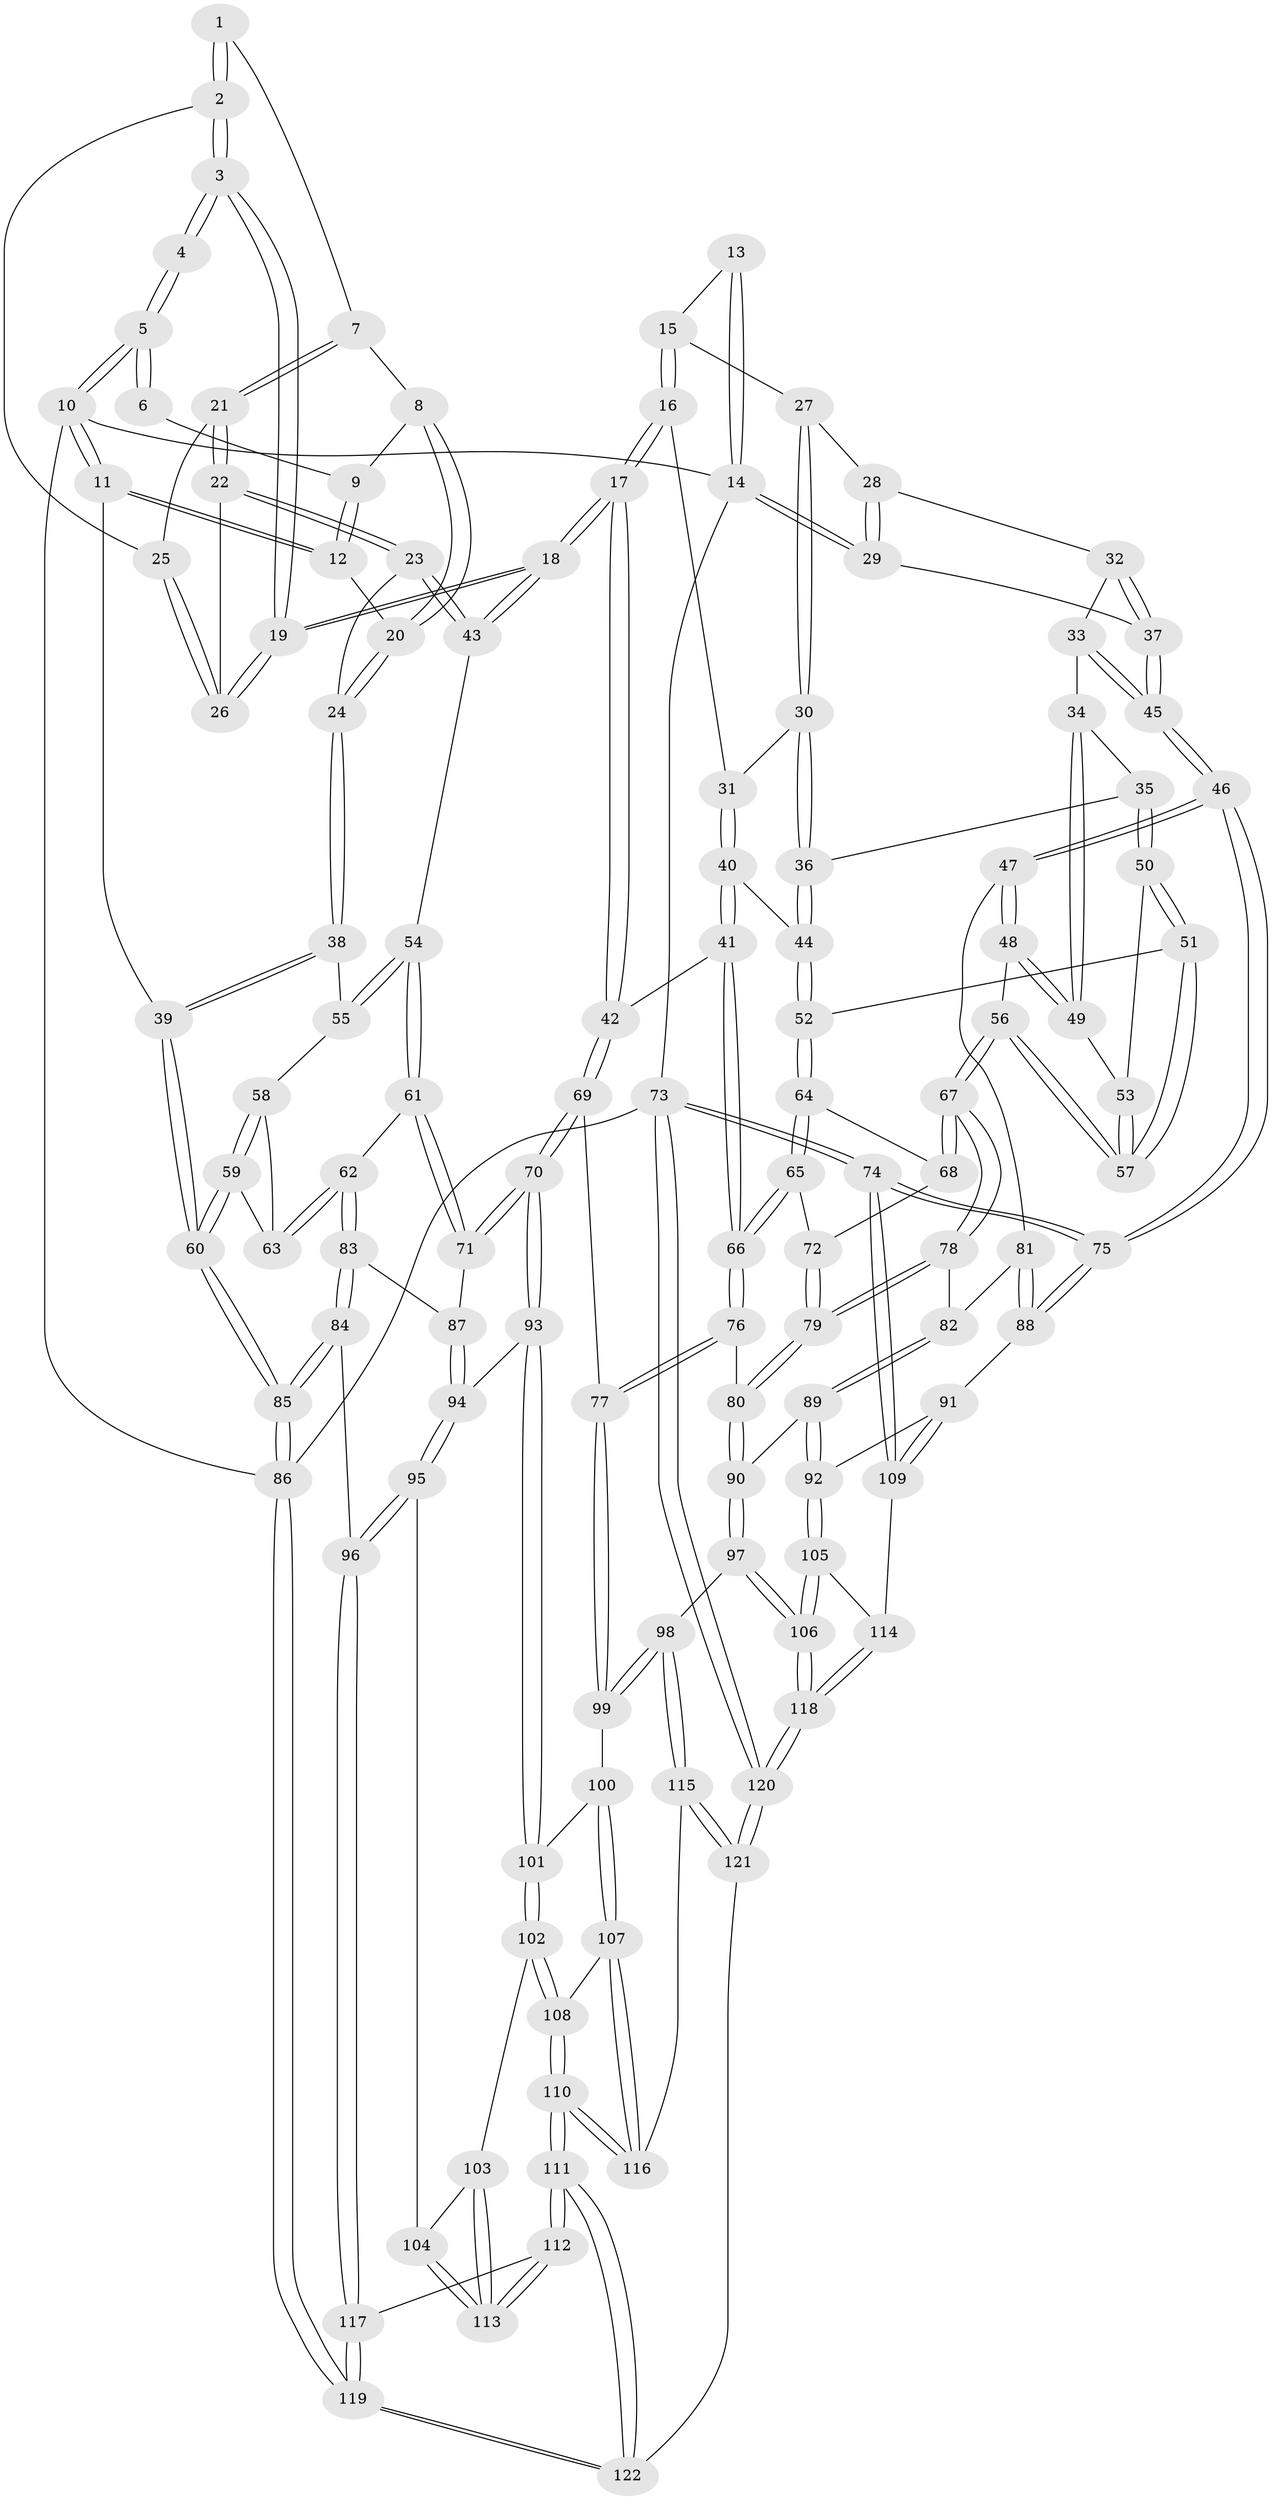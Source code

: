 // coarse degree distribution, {3: 0.19672131147540983, 4: 0.29508196721311475, 7: 0.03278688524590164, 8: 0.01639344262295082, 5: 0.32786885245901637, 6: 0.09836065573770492, 2: 0.03278688524590164}
// Generated by graph-tools (version 1.1) at 2025/21/03/04/25 18:21:04]
// undirected, 122 vertices, 302 edges
graph export_dot {
graph [start="1"]
  node [color=gray90,style=filled];
  1 [pos="+0.17218729180460557+0.07974516201388103"];
  2 [pos="+0.38326199404639166+0"];
  3 [pos="+0.39865137384123245+0"];
  4 [pos="+0.4512324886835393+0"];
  5 [pos="+0+0"];
  6 [pos="+0.11612897742970278+0.024415039260473455"];
  7 [pos="+0.18061792931550852+0.10937893336395521"];
  8 [pos="+0.16129872973453185+0.1234427587336095"];
  9 [pos="+0.11197182852816799+0.1194367350362653"];
  10 [pos="+0+0"];
  11 [pos="+0+0"];
  12 [pos="+0.08562821614950052+0.19033200157107977"];
  13 [pos="+0.6237222118341053+0"];
  14 [pos="+1+0"];
  15 [pos="+0.682182788344377+0"];
  16 [pos="+0.6473921725961594+0.1518244300154604"];
  17 [pos="+0.4582676607830406+0.30796546604173775"];
  18 [pos="+0.4581746336134274+0.30790136196521994"];
  19 [pos="+0.4056349939914614+0.20311411400677645"];
  20 [pos="+0.0917149445506163+0.19563016924629584"];
  21 [pos="+0.21503642203942494+0.1433681694395312"];
  22 [pos="+0.2124732671675278+0.21915596573246285"];
  23 [pos="+0.21076544287942858+0.2211901303882825"];
  24 [pos="+0.13258130688633332+0.2578159206221734"];
  25 [pos="+0.24924345458044564+0.1230319536019821"];
  26 [pos="+0.3207700475330299+0.20376946032813317"];
  27 [pos="+0.8236326480804791+0.08760956787076704"];
  28 [pos="+0.8325576527062327+0.09129086252182375"];
  29 [pos="+1+0"];
  30 [pos="+0.7789274527595318+0.24504426983960637"];
  31 [pos="+0.6850200702854111+0.20885710295136134"];
  32 [pos="+0.898029761356642+0.15642944274372045"];
  33 [pos="+0.8972857641379188+0.2449975630764653"];
  34 [pos="+0.8967995308097801+0.2456116286247619"];
  35 [pos="+0.8227151384668996+0.27766593274545537"];
  36 [pos="+0.8003761451688385+0.2714573414732274"];
  37 [pos="+1+0.041004563763819085"];
  38 [pos="+0.13046109248797993+0.26483072406603936"];
  39 [pos="+0+0.3042638371015313"];
  40 [pos="+0.6819726304346518+0.35683551292191834"];
  41 [pos="+0.588314889840686+0.3942963196476162"];
  42 [pos="+0.48836771404367596+0.3685109165210405"];
  43 [pos="+0.3038954596172364+0.34509698156099766"];
  44 [pos="+0.695688901974309+0.35895456037364465"];
  45 [pos="+1+0.3192778447754376"];
  46 [pos="+1+0.4226229427932891"];
  47 [pos="+1+0.44894809954028564"];
  48 [pos="+0.998496908607849+0.43020243932828933"];
  49 [pos="+0.9173271346160676+0.33625547122416444"];
  50 [pos="+0.8299613633960496+0.3518131101828156"];
  51 [pos="+0.8181556151374786+0.38442830784719434"];
  52 [pos="+0.7688285148227229+0.4108087398766324"];
  53 [pos="+0.8765449749557329+0.3504528187672712"];
  54 [pos="+0.23932716054688036+0.39417905588684615"];
  55 [pos="+0.13213820259169945+0.3245141515087477"];
  56 [pos="+0.89652471809456+0.4286459517252829"];
  57 [pos="+0.8940465601169608+0.42687883861995196"];
  58 [pos="+0.12866408677429678+0.3280640898402385"];
  59 [pos="+0+0.367985993445155"];
  60 [pos="+0+0.3552676890062608"];
  61 [pos="+0.23416985246410715+0.5012781921071102"];
  62 [pos="+0.10482344809382856+0.5121386076806487"];
  63 [pos="+0.07541969759482132+0.44630434922516327"];
  64 [pos="+0.7708499091133129+0.441906712189275"];
  65 [pos="+0.6419194811326243+0.48033832904795964"];
  66 [pos="+0.6349059149376727+0.4782616252885692"];
  67 [pos="+0.8106989407986421+0.5140859449666048"];
  68 [pos="+0.7715301727750203+0.4444411042125907"];
  69 [pos="+0.4095022407253702+0.5800965708568403"];
  70 [pos="+0.35432877916585626+0.6134399322248094"];
  71 [pos="+0.3199091203717616+0.5842707723380075"];
  72 [pos="+0.695919884697308+0.5078783253525371"];
  73 [pos="+1+1"];
  74 [pos="+1+1"];
  75 [pos="+1+0.7556855308809819"];
  76 [pos="+0.6043334339050663+0.6384296023722758"];
  77 [pos="+0.5964694779915088+0.6432948964932269"];
  78 [pos="+0.8148919570164854+0.5814367922302841"];
  79 [pos="+0.7677716731935951+0.5991262962779866"];
  80 [pos="+0.7360833970312183+0.625737354615704"];
  81 [pos="+0.9085957716598483+0.5790619447772031"];
  82 [pos="+0.8275355781713055+0.5860681037118498"];
  83 [pos="+0.033109755493713755+0.6174077015459085"];
  84 [pos="+0+0.702171599155782"];
  85 [pos="+0+0.7075161958224017"];
  86 [pos="+0+1"];
  87 [pos="+0.045672212889917345+0.6200946113428294"];
  88 [pos="+1+0.7279894154588759"];
  89 [pos="+0.8724620459283022+0.7485919167652483"];
  90 [pos="+0.761353789031482+0.7621788043474415"];
  91 [pos="+0.9250223749756215+0.7640155459663932"];
  92 [pos="+0.9088584545065511+0.7690225112301862"];
  93 [pos="+0.3492526090370638+0.6288126514756451"];
  94 [pos="+0.2475430221319031+0.6812716262233361"];
  95 [pos="+0.16311026991574984+0.7836909484370355"];
  96 [pos="+0.08947430176388584+0.8046942103580884"];
  97 [pos="+0.6941031925117351+0.854336579983948"];
  98 [pos="+0.6499059208303043+0.8497191804219545"];
  99 [pos="+0.600106946785906+0.7631075173915319"];
  100 [pos="+0.46685846724123775+0.7788203604239771"];
  101 [pos="+0.3599002594963108+0.6729833602670191"];
  102 [pos="+0.3387301078088337+0.7801966576809509"];
  103 [pos="+0.2737349236518417+0.8216499260025846"];
  104 [pos="+0.18220516883909052+0.7971856519681025"];
  105 [pos="+0.888429845984473+0.8379168530986696"];
  106 [pos="+0.7528527829371107+0.9071898912053025"];
  107 [pos="+0.46199294173804667+0.853046792573707"];
  108 [pos="+0.34934652906776426+0.8125021365525235"];
  109 [pos="+1+0.9222866362554769"];
  110 [pos="+0.355076321403826+1"];
  111 [pos="+0.3514307458943837+1"];
  112 [pos="+0.26267056221006174+0.9532768238348215"];
  113 [pos="+0.2584322972414473+0.927972868238337"];
  114 [pos="+0.9153892800540423+0.8821795882532623"];
  115 [pos="+0.6242344610041152+0.8734571979043091"];
  116 [pos="+0.4692416842461448+0.8822473392336334"];
  117 [pos="+0.11194966910578953+0.9032947389043527"];
  118 [pos="+0.8157603504243823+1"];
  119 [pos="+0+1"];
  120 [pos="+0.8684081959249811+1"];
  121 [pos="+0.5091116187080442+1"];
  122 [pos="+0.36951041574666604+1"];
  1 -- 2;
  1 -- 2;
  1 -- 7;
  2 -- 3;
  2 -- 3;
  2 -- 25;
  3 -- 4;
  3 -- 4;
  3 -- 19;
  3 -- 19;
  4 -- 5;
  4 -- 5;
  5 -- 6;
  5 -- 6;
  5 -- 10;
  5 -- 10;
  6 -- 9;
  7 -- 8;
  7 -- 21;
  7 -- 21;
  8 -- 9;
  8 -- 20;
  8 -- 20;
  9 -- 12;
  9 -- 12;
  10 -- 11;
  10 -- 11;
  10 -- 14;
  10 -- 86;
  11 -- 12;
  11 -- 12;
  11 -- 39;
  12 -- 20;
  13 -- 14;
  13 -- 14;
  13 -- 15;
  14 -- 29;
  14 -- 29;
  14 -- 73;
  15 -- 16;
  15 -- 16;
  15 -- 27;
  16 -- 17;
  16 -- 17;
  16 -- 31;
  17 -- 18;
  17 -- 18;
  17 -- 42;
  17 -- 42;
  18 -- 19;
  18 -- 19;
  18 -- 43;
  18 -- 43;
  19 -- 26;
  19 -- 26;
  20 -- 24;
  20 -- 24;
  21 -- 22;
  21 -- 22;
  21 -- 25;
  22 -- 23;
  22 -- 23;
  22 -- 26;
  23 -- 24;
  23 -- 43;
  23 -- 43;
  24 -- 38;
  24 -- 38;
  25 -- 26;
  25 -- 26;
  27 -- 28;
  27 -- 30;
  27 -- 30;
  28 -- 29;
  28 -- 29;
  28 -- 32;
  29 -- 37;
  30 -- 31;
  30 -- 36;
  30 -- 36;
  31 -- 40;
  31 -- 40;
  32 -- 33;
  32 -- 37;
  32 -- 37;
  33 -- 34;
  33 -- 45;
  33 -- 45;
  34 -- 35;
  34 -- 49;
  34 -- 49;
  35 -- 36;
  35 -- 50;
  35 -- 50;
  36 -- 44;
  36 -- 44;
  37 -- 45;
  37 -- 45;
  38 -- 39;
  38 -- 39;
  38 -- 55;
  39 -- 60;
  39 -- 60;
  40 -- 41;
  40 -- 41;
  40 -- 44;
  41 -- 42;
  41 -- 66;
  41 -- 66;
  42 -- 69;
  42 -- 69;
  43 -- 54;
  44 -- 52;
  44 -- 52;
  45 -- 46;
  45 -- 46;
  46 -- 47;
  46 -- 47;
  46 -- 75;
  46 -- 75;
  47 -- 48;
  47 -- 48;
  47 -- 81;
  48 -- 49;
  48 -- 49;
  48 -- 56;
  49 -- 53;
  50 -- 51;
  50 -- 51;
  50 -- 53;
  51 -- 52;
  51 -- 57;
  51 -- 57;
  52 -- 64;
  52 -- 64;
  53 -- 57;
  53 -- 57;
  54 -- 55;
  54 -- 55;
  54 -- 61;
  54 -- 61;
  55 -- 58;
  56 -- 57;
  56 -- 57;
  56 -- 67;
  56 -- 67;
  58 -- 59;
  58 -- 59;
  58 -- 63;
  59 -- 60;
  59 -- 60;
  59 -- 63;
  60 -- 85;
  60 -- 85;
  61 -- 62;
  61 -- 71;
  61 -- 71;
  62 -- 63;
  62 -- 63;
  62 -- 83;
  62 -- 83;
  64 -- 65;
  64 -- 65;
  64 -- 68;
  65 -- 66;
  65 -- 66;
  65 -- 72;
  66 -- 76;
  66 -- 76;
  67 -- 68;
  67 -- 68;
  67 -- 78;
  67 -- 78;
  68 -- 72;
  69 -- 70;
  69 -- 70;
  69 -- 77;
  70 -- 71;
  70 -- 71;
  70 -- 93;
  70 -- 93;
  71 -- 87;
  72 -- 79;
  72 -- 79;
  73 -- 74;
  73 -- 74;
  73 -- 120;
  73 -- 120;
  73 -- 86;
  74 -- 75;
  74 -- 75;
  74 -- 109;
  74 -- 109;
  75 -- 88;
  75 -- 88;
  76 -- 77;
  76 -- 77;
  76 -- 80;
  77 -- 99;
  77 -- 99;
  78 -- 79;
  78 -- 79;
  78 -- 82;
  79 -- 80;
  79 -- 80;
  80 -- 90;
  80 -- 90;
  81 -- 82;
  81 -- 88;
  81 -- 88;
  82 -- 89;
  82 -- 89;
  83 -- 84;
  83 -- 84;
  83 -- 87;
  84 -- 85;
  84 -- 85;
  84 -- 96;
  85 -- 86;
  85 -- 86;
  86 -- 119;
  86 -- 119;
  87 -- 94;
  87 -- 94;
  88 -- 91;
  89 -- 90;
  89 -- 92;
  89 -- 92;
  90 -- 97;
  90 -- 97;
  91 -- 92;
  91 -- 109;
  91 -- 109;
  92 -- 105;
  92 -- 105;
  93 -- 94;
  93 -- 101;
  93 -- 101;
  94 -- 95;
  94 -- 95;
  95 -- 96;
  95 -- 96;
  95 -- 104;
  96 -- 117;
  96 -- 117;
  97 -- 98;
  97 -- 106;
  97 -- 106;
  98 -- 99;
  98 -- 99;
  98 -- 115;
  98 -- 115;
  99 -- 100;
  100 -- 101;
  100 -- 107;
  100 -- 107;
  101 -- 102;
  101 -- 102;
  102 -- 103;
  102 -- 108;
  102 -- 108;
  103 -- 104;
  103 -- 113;
  103 -- 113;
  104 -- 113;
  104 -- 113;
  105 -- 106;
  105 -- 106;
  105 -- 114;
  106 -- 118;
  106 -- 118;
  107 -- 108;
  107 -- 116;
  107 -- 116;
  108 -- 110;
  108 -- 110;
  109 -- 114;
  110 -- 111;
  110 -- 111;
  110 -- 116;
  110 -- 116;
  111 -- 112;
  111 -- 112;
  111 -- 122;
  111 -- 122;
  112 -- 113;
  112 -- 113;
  112 -- 117;
  114 -- 118;
  114 -- 118;
  115 -- 116;
  115 -- 121;
  115 -- 121;
  117 -- 119;
  117 -- 119;
  118 -- 120;
  118 -- 120;
  119 -- 122;
  119 -- 122;
  120 -- 121;
  120 -- 121;
  121 -- 122;
}
